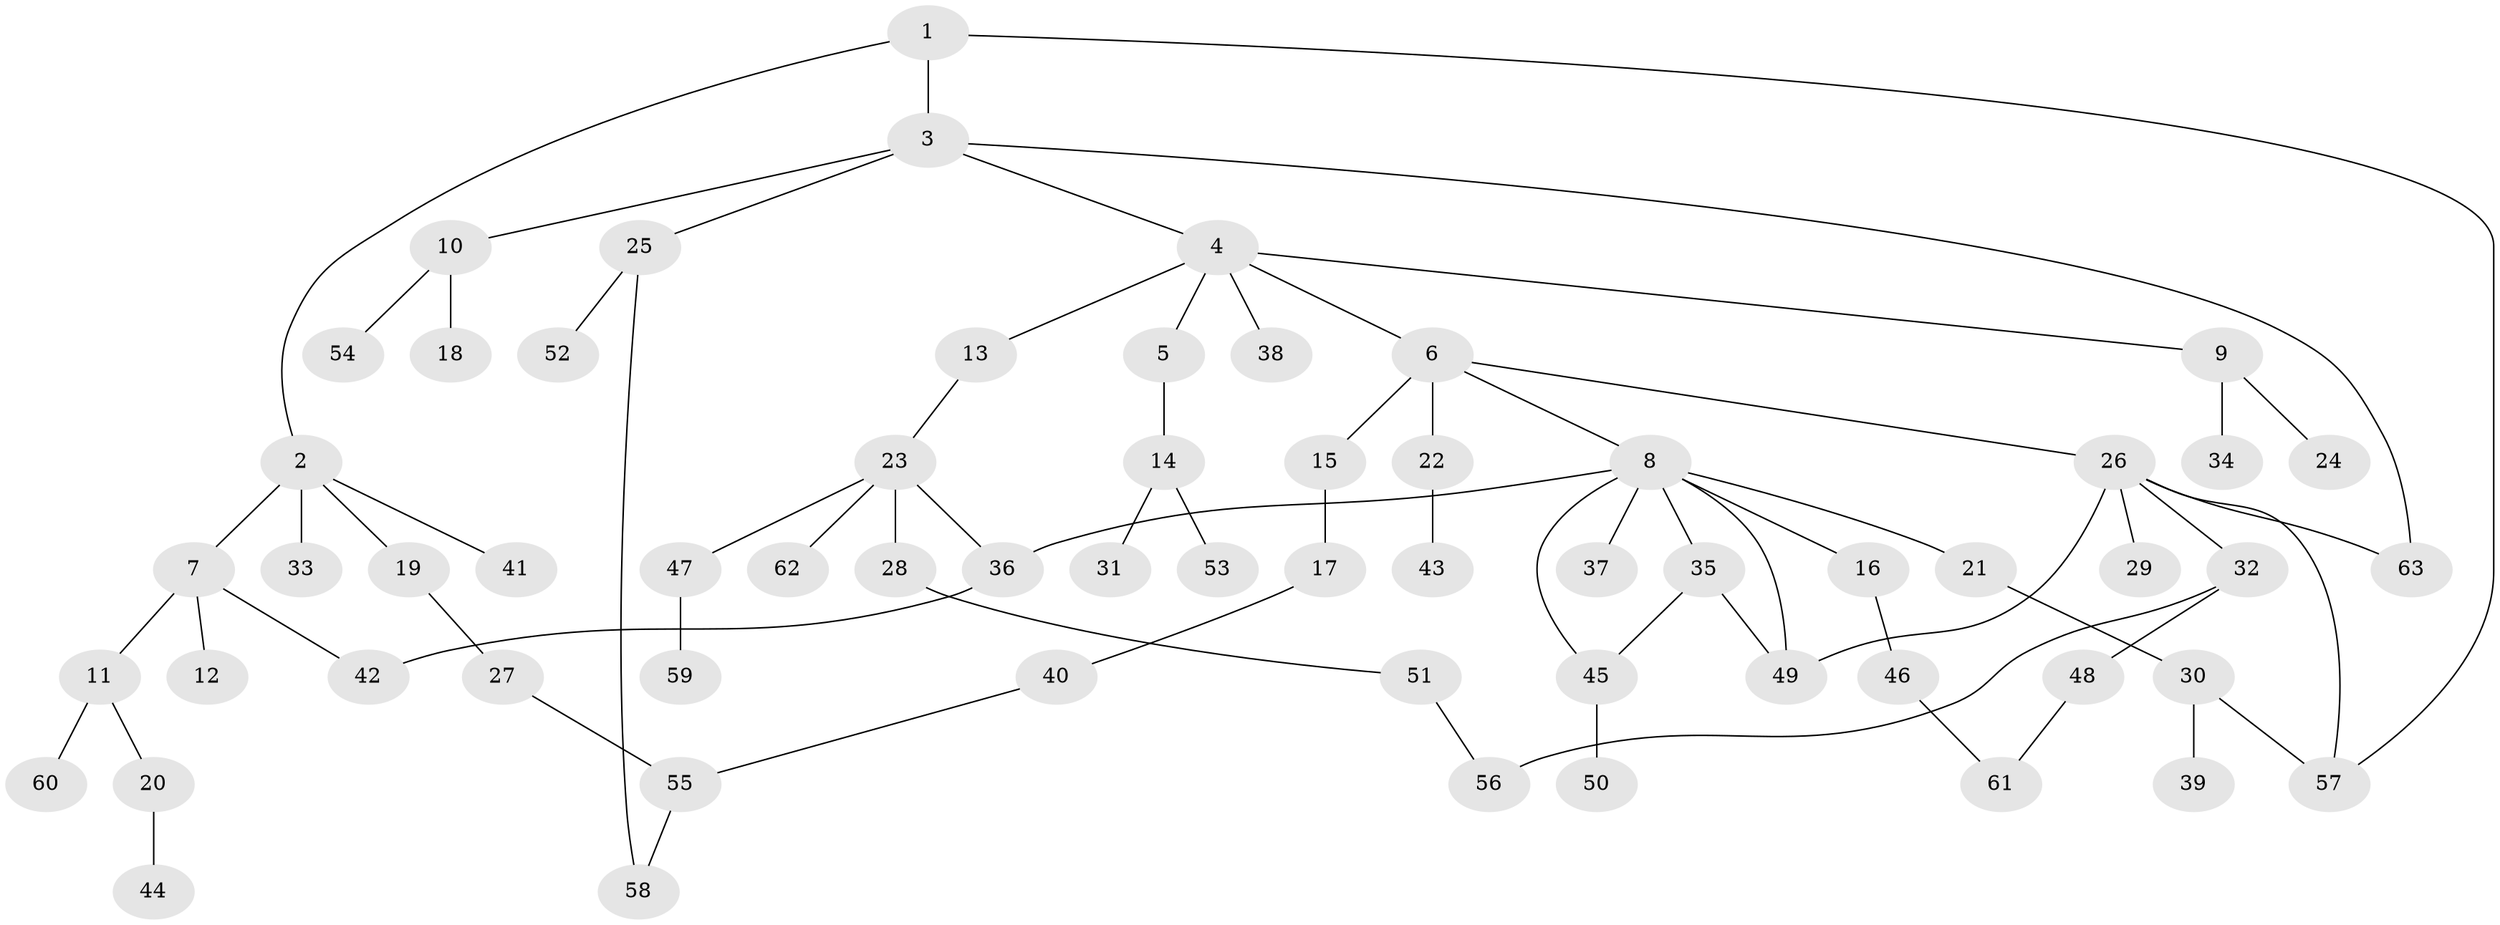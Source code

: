 // coarse degree distribution, {6: 0.1, 4: 0.025, 2: 0.375, 5: 0.05, 1: 0.325, 7: 0.025, 3: 0.1}
// Generated by graph-tools (version 1.1) at 2025/41/03/06/25 10:41:29]
// undirected, 63 vertices, 74 edges
graph export_dot {
graph [start="1"]
  node [color=gray90,style=filled];
  1;
  2;
  3;
  4;
  5;
  6;
  7;
  8;
  9;
  10;
  11;
  12;
  13;
  14;
  15;
  16;
  17;
  18;
  19;
  20;
  21;
  22;
  23;
  24;
  25;
  26;
  27;
  28;
  29;
  30;
  31;
  32;
  33;
  34;
  35;
  36;
  37;
  38;
  39;
  40;
  41;
  42;
  43;
  44;
  45;
  46;
  47;
  48;
  49;
  50;
  51;
  52;
  53;
  54;
  55;
  56;
  57;
  58;
  59;
  60;
  61;
  62;
  63;
  1 -- 2;
  1 -- 3;
  1 -- 57;
  2 -- 7;
  2 -- 19;
  2 -- 33;
  2 -- 41;
  3 -- 4;
  3 -- 10;
  3 -- 25;
  3 -- 63;
  4 -- 5;
  4 -- 6;
  4 -- 9;
  4 -- 13;
  4 -- 38;
  5 -- 14;
  6 -- 8;
  6 -- 15;
  6 -- 22;
  6 -- 26;
  7 -- 11;
  7 -- 12;
  7 -- 42;
  8 -- 16;
  8 -- 21;
  8 -- 35;
  8 -- 36;
  8 -- 37;
  8 -- 45;
  8 -- 49;
  9 -- 24;
  9 -- 34;
  10 -- 18;
  10 -- 54;
  11 -- 20;
  11 -- 60;
  13 -- 23;
  14 -- 31;
  14 -- 53;
  15 -- 17;
  16 -- 46;
  17 -- 40;
  19 -- 27;
  20 -- 44;
  21 -- 30;
  22 -- 43;
  23 -- 28;
  23 -- 47;
  23 -- 62;
  23 -- 36;
  25 -- 52;
  25 -- 58;
  26 -- 29;
  26 -- 32;
  26 -- 57;
  26 -- 63;
  26 -- 49;
  27 -- 55;
  28 -- 51;
  30 -- 39;
  30 -- 57;
  32 -- 48;
  32 -- 56;
  35 -- 49;
  35 -- 45;
  36 -- 42;
  40 -- 55;
  45 -- 50;
  46 -- 61;
  47 -- 59;
  48 -- 61;
  51 -- 56;
  55 -- 58;
}
